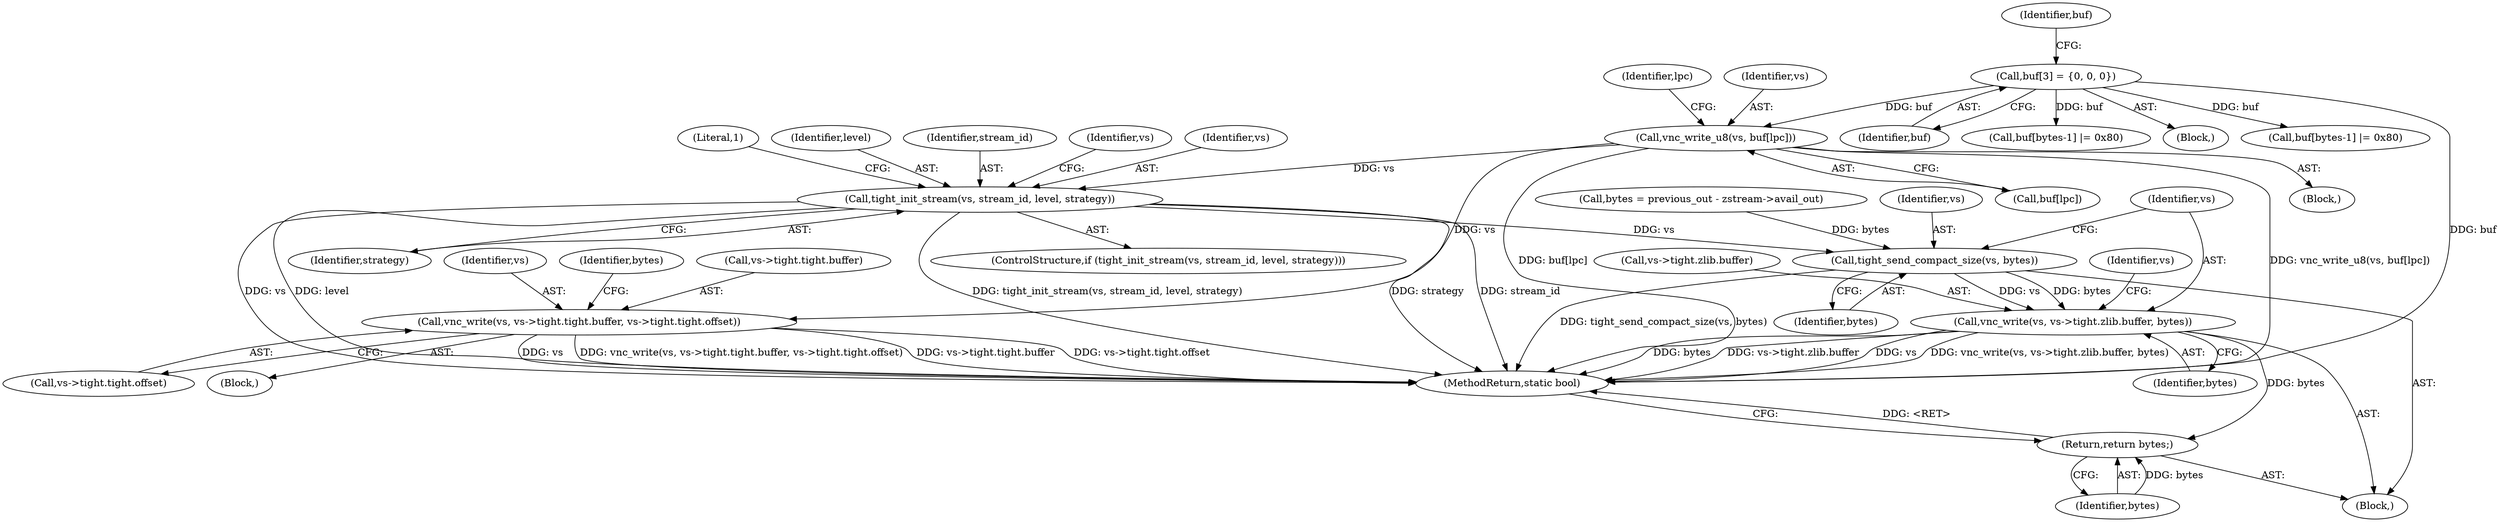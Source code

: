 digraph "0_qemu_9f64916da20eea67121d544698676295bbb105a7_0@API" {
"1000648" [label="(Call,vnc_write_u8(vs, buf[lpc]))"];
"1000584" [label="(Call,buf[3] = {0, 0, 0})"];
"1000671" [label="(Call,vnc_write(vs, vs->tight.tight.buffer, vs->tight.tight.offset))"];
"1000690" [label="(Call,tight_init_stream(vs, stream_id, level, strategy))"];
"1000818" [label="(Call,tight_send_compact_size(vs, bytes))"];
"1000821" [label="(Call,vnc_write(vs, vs->tight.zlib.buffer, bytes))"];
"1000838" [label="(Return,return bytes;)"];
"1000821" [label="(Call,vnc_write(vs, vs->tight.zlib.buffer, bytes))"];
"1000830" [label="(Identifier,bytes)"];
"1000584" [label="(Call,buf[3] = {0, 0, 0})"];
"1000680" [label="(Call,vs->tight.tight.offset)"];
"1000694" [label="(Identifier,strategy)"];
"1000690" [label="(Call,tight_init_stream(vs, stream_id, level, strategy))"];
"1000688" [label="(Identifier,bytes)"];
"1000691" [label="(Identifier,vs)"];
"1000698" [label="(Literal,1)"];
"1000693" [label="(Identifier,level)"];
"1000985" [label="(MethodReturn,static bool)"];
"1000585" [label="(Identifier,buf)"];
"1000670" [label="(Block,)"];
"1000648" [label="(Call,vnc_write_u8(vs, buf[lpc]))"];
"1000599" [label="(Call,buf[bytes-1] |= 0x80)"];
"1000835" [label="(Identifier,vs)"];
"1000646" [label="(Identifier,lpc)"];
"1000692" [label="(Identifier,stream_id)"];
"1000811" [label="(Call,bytes = previous_out - zstream->avail_out)"];
"1000838" [label="(Return,return bytes;)"];
"1000653" [label="(Block,)"];
"1000588" [label="(Identifier,buf)"];
"1000574" [label="(Block,)"];
"1000689" [label="(ControlStructure,if (tight_init_stream(vs, stream_id, level, strategy)))"];
"1000818" [label="(Call,tight_send_compact_size(vs, bytes))"];
"1000819" [label="(Identifier,vs)"];
"1000703" [label="(Identifier,vs)"];
"1000839" [label="(Identifier,bytes)"];
"1000621" [label="(Call,buf[bytes-1] |= 0x80)"];
"1000671" [label="(Call,vnc_write(vs, vs->tight.tight.buffer, vs->tight.tight.offset))"];
"1000647" [label="(Block,)"];
"1000823" [label="(Call,vs->tight.zlib.buffer)"];
"1000820" [label="(Identifier,bytes)"];
"1000822" [label="(Identifier,vs)"];
"1000673" [label="(Call,vs->tight.tight.buffer)"];
"1000672" [label="(Identifier,vs)"];
"1000650" [label="(Call,buf[lpc])"];
"1000649" [label="(Identifier,vs)"];
"1000648" -> "1000647"  [label="AST: "];
"1000648" -> "1000650"  [label="CFG: "];
"1000649" -> "1000648"  [label="AST: "];
"1000650" -> "1000648"  [label="AST: "];
"1000646" -> "1000648"  [label="CFG: "];
"1000648" -> "1000985"  [label="DDG: buf[lpc]"];
"1000648" -> "1000985"  [label="DDG: vnc_write_u8(vs, buf[lpc])"];
"1000584" -> "1000648"  [label="DDG: buf"];
"1000648" -> "1000671"  [label="DDG: vs"];
"1000648" -> "1000690"  [label="DDG: vs"];
"1000584" -> "1000574"  [label="AST: "];
"1000584" -> "1000585"  [label="CFG: "];
"1000585" -> "1000584"  [label="AST: "];
"1000588" -> "1000584"  [label="CFG: "];
"1000584" -> "1000985"  [label="DDG: buf"];
"1000584" -> "1000599"  [label="DDG: buf"];
"1000584" -> "1000621"  [label="DDG: buf"];
"1000671" -> "1000670"  [label="AST: "];
"1000671" -> "1000680"  [label="CFG: "];
"1000672" -> "1000671"  [label="AST: "];
"1000673" -> "1000671"  [label="AST: "];
"1000680" -> "1000671"  [label="AST: "];
"1000688" -> "1000671"  [label="CFG: "];
"1000671" -> "1000985"  [label="DDG: vs->tight.tight.offset"];
"1000671" -> "1000985"  [label="DDG: vs"];
"1000671" -> "1000985"  [label="DDG: vnc_write(vs, vs->tight.tight.buffer, vs->tight.tight.offset)"];
"1000671" -> "1000985"  [label="DDG: vs->tight.tight.buffer"];
"1000690" -> "1000689"  [label="AST: "];
"1000690" -> "1000694"  [label="CFG: "];
"1000691" -> "1000690"  [label="AST: "];
"1000692" -> "1000690"  [label="AST: "];
"1000693" -> "1000690"  [label="AST: "];
"1000694" -> "1000690"  [label="AST: "];
"1000698" -> "1000690"  [label="CFG: "];
"1000703" -> "1000690"  [label="CFG: "];
"1000690" -> "1000985"  [label="DDG: level"];
"1000690" -> "1000985"  [label="DDG: tight_init_stream(vs, stream_id, level, strategy)"];
"1000690" -> "1000985"  [label="DDG: strategy"];
"1000690" -> "1000985"  [label="DDG: stream_id"];
"1000690" -> "1000985"  [label="DDG: vs"];
"1000690" -> "1000818"  [label="DDG: vs"];
"1000818" -> "1000653"  [label="AST: "];
"1000818" -> "1000820"  [label="CFG: "];
"1000819" -> "1000818"  [label="AST: "];
"1000820" -> "1000818"  [label="AST: "];
"1000822" -> "1000818"  [label="CFG: "];
"1000818" -> "1000985"  [label="DDG: tight_send_compact_size(vs, bytes)"];
"1000811" -> "1000818"  [label="DDG: bytes"];
"1000818" -> "1000821"  [label="DDG: vs"];
"1000818" -> "1000821"  [label="DDG: bytes"];
"1000821" -> "1000653"  [label="AST: "];
"1000821" -> "1000830"  [label="CFG: "];
"1000822" -> "1000821"  [label="AST: "];
"1000823" -> "1000821"  [label="AST: "];
"1000830" -> "1000821"  [label="AST: "];
"1000835" -> "1000821"  [label="CFG: "];
"1000821" -> "1000985"  [label="DDG: bytes"];
"1000821" -> "1000985"  [label="DDG: vs->tight.zlib.buffer"];
"1000821" -> "1000985"  [label="DDG: vs"];
"1000821" -> "1000985"  [label="DDG: vnc_write(vs, vs->tight.zlib.buffer, bytes)"];
"1000821" -> "1000838"  [label="DDG: bytes"];
"1000838" -> "1000653"  [label="AST: "];
"1000838" -> "1000839"  [label="CFG: "];
"1000839" -> "1000838"  [label="AST: "];
"1000985" -> "1000838"  [label="CFG: "];
"1000838" -> "1000985"  [label="DDG: <RET>"];
"1000839" -> "1000838"  [label="DDG: bytes"];
}
